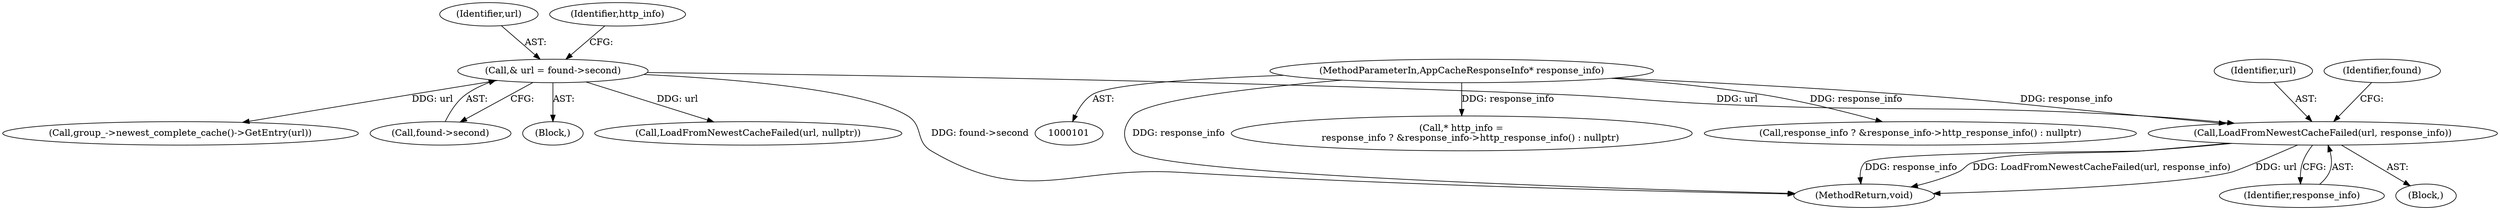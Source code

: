 digraph "0_Chrome_04aaacb936a08d70862d6d9d7e8354721ae46be8_30@pointer" {
"1000152" [label="(Call,LoadFromNewestCacheFailed(url, response_info))"];
"1000134" [label="(Call,& url = found->second)"];
"1000102" [label="(MethodParameterIn,AppCacheResponseInfo* response_info)"];
"1000153" [label="(Identifier,url)"];
"1000199" [label="(MethodReturn,void)"];
"1000135" [label="(Identifier,url)"];
"1000136" [label="(Call,found->second)"];
"1000141" [label="(Identifier,http_info)"];
"1000162" [label="(Call,group_->newest_complete_cache()->GetEntry(url))"];
"1000154" [label="(Identifier,response_info)"];
"1000104" [label="(Block,)"];
"1000143" [label="(Call,LoadFromNewestCacheFailed(url, nullptr))"];
"1000134" [label="(Call,& url = found->second)"];
"1000106" [label="(Call,* http_info =\n      response_info ? &response_info->http_response_info() : nullptr)"];
"1000108" [label="(Call,response_info ? &response_info->http_response_info() : nullptr)"];
"1000197" [label="(Identifier,found)"];
"1000151" [label="(Block,)"];
"1000152" [label="(Call,LoadFromNewestCacheFailed(url, response_info))"];
"1000102" [label="(MethodParameterIn,AppCacheResponseInfo* response_info)"];
"1000152" -> "1000151"  [label="AST: "];
"1000152" -> "1000154"  [label="CFG: "];
"1000153" -> "1000152"  [label="AST: "];
"1000154" -> "1000152"  [label="AST: "];
"1000197" -> "1000152"  [label="CFG: "];
"1000152" -> "1000199"  [label="DDG: response_info"];
"1000152" -> "1000199"  [label="DDG: LoadFromNewestCacheFailed(url, response_info)"];
"1000152" -> "1000199"  [label="DDG: url"];
"1000134" -> "1000152"  [label="DDG: url"];
"1000102" -> "1000152"  [label="DDG: response_info"];
"1000134" -> "1000104"  [label="AST: "];
"1000134" -> "1000136"  [label="CFG: "];
"1000135" -> "1000134"  [label="AST: "];
"1000136" -> "1000134"  [label="AST: "];
"1000141" -> "1000134"  [label="CFG: "];
"1000134" -> "1000199"  [label="DDG: found->second"];
"1000134" -> "1000143"  [label="DDG: url"];
"1000134" -> "1000162"  [label="DDG: url"];
"1000102" -> "1000101"  [label="AST: "];
"1000102" -> "1000199"  [label="DDG: response_info"];
"1000102" -> "1000106"  [label="DDG: response_info"];
"1000102" -> "1000108"  [label="DDG: response_info"];
}
